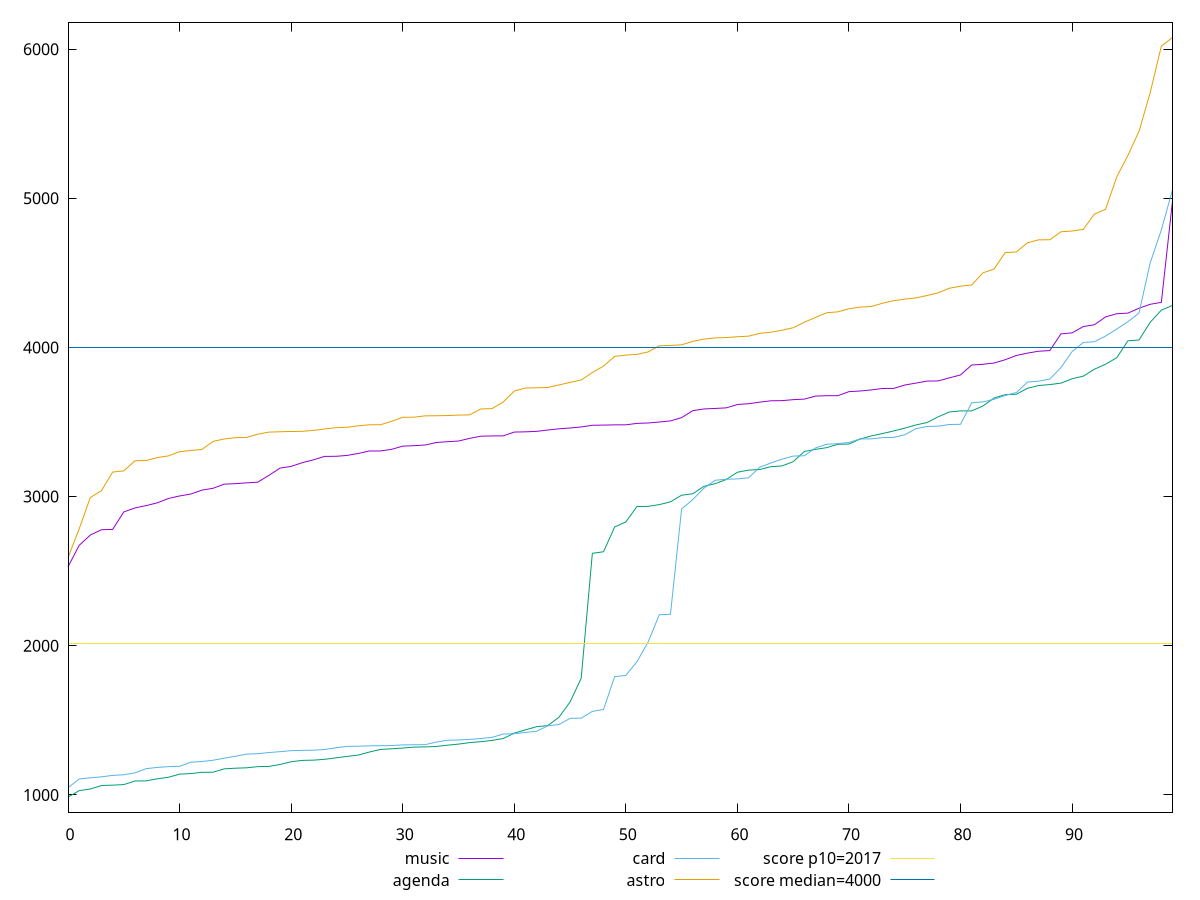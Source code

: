 reset

$music <<EOF
0 2528.7719999999995
1 2672.995999999998
2 2742.1879999999956
3 2778.031999999994
4 2779.707999999993
5 2896.967999999988
6 2923.923999999993
7 2939.5239999999944
8 2958.155999999994
9 2987.323999999989
10 3004.1479999999947
11 3016.927999999993
12 3043.2999999999965
13 3055.6119999999955
14 3083.5399999999927
15 3086.587999999989
16 3091.9839999999913
17 3096.427999999993
18 3141.9639999999927
19 3191.0319999999892
20 3202.295999999993
21 3227.4039999999945
22 3246.2239999999915
23 3269.7839999999956
24 3269.899999999991
25 3275.8399999999915
26 3288.939999999984
27 3305.635999999997
28 3306.00799999999
29 3316.7679999999937
30 3338.3039999999883
31 3341.211999999989
32 3345.635999999992
33 3362.487999999992
34 3368.011999999994
35 3372.331999999992
36 3390.391999999989
37 3404.8239999999955
38 3406.5679999999875
39 3407.111999999988
40 3432.575999999986
41 3434.1999999999884
42 3437.3119999999917
43 3446.195999999989
44 3454.467999999996
45 3459.72799999999
46 3466.8239999999955
47 3478.147999999991
48 3479.3479999999863
49 3480.89999999999
50 3481.055999999992
51 3490.895999999988
52 3493.52399999999
53 3499.9239999999954
54 3507.3079999999954
55 3529.4599999999887
56 3576.0839999999903
57 3587.5359999999932
58 3590.943999999993
59 3594.8079999999914
60 3617.4679999999926
61 3622.5559999999905
62 3633.21999999999
63 3642.2279999999964
64 3643.2959999999925
65 3649.871999999989
66 3653.5159999999887
67 3673.899999999991
68 3676.3079999999895
69 3676.4919999999906
70 3703.619999999995
71 3707.8599999999883
72 3715.0519999999924
73 3724.787999999993
74 3725.3239999999887
75 3747.879999999988
76 3760.767999999993
77 3774.2839999999915
78 3775.619999999983
79 3796.3239999999887
80 3815.559999999985
81 3882.1239999999807
82 3886.867999999992
83 3895.4439999999863
84 3917.407999999993
85 3946.1599999999903
86 3961.87999999999
87 3974.6399999999903
88 3978.7159999999944
89 4090.643999999991
90 4097.95199999999
91 4139.91999999999
92 4152.007999999993
93 4204.643999999993
94 4226.075999999986
95 4230.111999999991
96 4263.183999999991
97 4289.291999999984
98 4302.451999999989
99 4981.827999999987
EOF

$agenda <<EOF
0 984.7800000000008
1 1028.3680000000006
2 1039.2600000000007
3 1063.0600000000013
4 1065.1840000000007
5 1069.0760000000014
6 1093.1720000000012
7 1093.936000000001
8 1107.5920000000015
9 1118.1320000000012
10 1139.1560000000006
11 1142.6240000000007
12 1151.368000000001
13 1151.820000000001
14 1174.4560000000006
15 1178.8360000000007
16 1181.4720000000007
17 1189.432000000001
18 1190.9920000000009
19 1203.7920000000006
20 1221.9720000000004
21 1231.2480000000005
22 1232.8440000000005
23 1238.476000000001
24 1248.0280000000005
25 1257.896000000001
26 1266.6080000000004
27 1287.0400000000009
28 1304.5320000000015
29 1308.920000000001
30 1314.0400000000009
31 1320.0679999999995
32 1321.6800000000005
33 1324.5040000000008
34 1333.104000000001
35 1340.3559999999998
36 1350.528000000001
37 1356.544000000001
38 1364.9480000000008
39 1377.8760000000004
40 1413.9639999999993
41 1436.008
42 1457.2880000000005
43 1464.4240000000004
44 1519.9640000000009
45 1622.7879999999989
46 1781.6920000000005
47 2619.699999999998
48 2630.067999999997
49 2796.4599999999828
50 2830.0999999999854
51 2933.6719999999987
52 2934.4239999999863
53 2946.2599999999993
54 2964.8359999999893
55 3009.2799999999925
56 3018.975999999987
57 3068.876000000001
58 3086.507999999987
59 3114.715999999989
60 3163.379999999982
61 3177.4399999999923
62 3181.4879999999903
63 3200.559999999989
64 3205.531999999988
65 3234.307999999991
66 3302.4439999999845
67 3316.3639999999905
68 3328.123999999987
69 3350.9559999999874
70 3352.2239999999842
71 3385.8599999999883
72 3406.9239999999863
73 3422.719999999986
74 3439.971999999988
75 3458.9559999999865
76 3480.243999999986
77 3496.575999999991
78 3535.01999999999
79 3567.3639999999896
80 3574.2999999999874
81 3574.635999999988
82 3607.167999999985
83 3660.5919999999883
84 3683.5079999999853
85 3686.1679999999938
86 3726.3039999999714
87 3744.6559999999854
88 3750.94799999999
89 3760.607999999985
90 3790.183999999991
91 3807.24399999999
92 3854.087999999987
93 3887.359999999985
94 3930.9319999999857
95 4044.1679999999888
96 4049.839999999989
97 4168.427999999988
98 4250.247999999984
99 4281.6799999999885
EOF

$card <<EOF
0 1047.3360000000007
1 1106.9720000000002
2 1114.3360000000005
3 1120.9960000000008
4 1130.5600000000004
5 1134.8840000000007
6 1147.6280000000002
7 1175.7040000000004
8 1184.1920000000014
9 1189.2840000000006
10 1191.608000000001
11 1218.9280000000006
12 1223.7280000000003
13 1232.2440000000001
14 1246.1840000000004
15 1258.6680000000008
16 1273.3360000000007
17 1276.1760000000006
18 1283.9600000000003
19 1289.4799999999998
20 1296.576000000001
21 1298.304000000001
22 1299.7360000000008
23 1303.9880000000005
24 1315.608
25 1325.1680000000006
26 1326.1160000000007
27 1328.8120000000001
28 1329.7640000000006
29 1330.6320000000014
30 1335.1000000000013
31 1336.0640000000003
32 1336.5760000000005
33 1353.7600000000007
34 1366.2200000000005
35 1367.956000000001
36 1371.9400000000003
37 1378.1720000000007
38 1385.3480000000006
39 1407.8360000000007
40 1409.9399999999998
41 1418.5279999999998
42 1426.6639999999998
43 1462.9160000000002
44 1471.8599999999988
45 1513.1720000000003
46 1514.568
47 1559.732000000001
48 1572.400000000001
49 1792.608
50 1800.867999999999
51 1893.6200000000001
52 2025.012
53 2207.7319999999913
54 2210.864000000001
55 2916.811999999987
56 2980.083999999995
57 3056.2519999999886
58 3109.215999999999
59 3116.379999999991
60 3118.407999999987
61 3126.2039999999856
62 3196.599999999998
63 3225.279999999987
64 3251.003999999987
65 3271.563999999999
66 3273.543999999985
67 3326.199999999987
68 3350.855999999986
69 3354.547999999986
70 3362.9479999999894
71 3386.6479999999906
72 3386.8799999999896
73 3395.3639999999878
74 3396.6959999999876
75 3414.3159999999884
76 3455.21599999999
77 3470.2199999999857
78 3472.295999999991
79 3483.203999999994
80 3484.7599999999825
81 3629.0439999999844
82 3634.751999999988
83 3652.0999999999863
84 3677.5119999999897
85 3697.391999999988
86 3767.8039999999896
87 3773.7279999999846
88 3787.9359999999824
89 3864.9599999999905
90 3972.063999999984
91 4033.3279999999922
92 4038.375999999992
93 4076.4719999999907
94 4123.091999999988
95 4172.559999999991
96 4230.831999999989
97 4566.7159999999885
98 4787.323999999995
99 5057.019999999984
EOF

$astro <<EOF
0 2590.3959999999956
1 2783.491999999998
2 2993.8279999999995
3 3039.8159999999984
4 3164.5599999999977
5 3172.496000000001
6 3239.7359999999985
7 3242.147999999996
8 3261.3079999999964
9 3272.831999999996
10 3301.099999999998
11 3309.3120000000004
12 3315.467999999997
13 3370.0239999999976
14 3386.4039999999995
15 3394.983999999999
16 3396.667999999998
17 3418.1559999999977
18 3432.2039999999974
19 3434.712
20 3436.571999999999
21 3437.5359999999973
22 3443.659999999999
23 3453.3720000000003
24 3461.9040000000005
25 3464.5439999999962
26 3474.7279999999987
27 3481.259999999998
28 3481.6079999999984
29 3504.6319999999982
30 3531.6679999999947
31 3532.387999999996
32 3541.2039999999997
33 3542.055999999995
34 3543.1320000000005
35 3546.4159999999997
36 3548.0159999999946
37 3587.6800000000003
38 3589.6919999999927
39 3633.6239999999993
40 3707.52
41 3727.8799999999947
42 3729.4760000000006
43 3731.511999999997
44 3748.363999999993
45 3766.211999999996
46 3781.6999999999966
47 3831.5879999999993
48 3875.343999999995
49 3939.9359999999906
50 3948.7199999999966
51 3953.2239999999965
52 3970.059999999992
53 4011.323999999994
54 4013.3919999999966
55 4017.5599999999918
56 4040.9360000000033
57 4055.9319999999952
58 4063.939999999991
59 4066.2439999999992
60 4071.9959999999915
61 4075.4559999999965
62 4094.4039999999945
63 4102.019999999996
64 4115.491999999994
65 4131.983999999998
66 4169.403999999993
67 4201.251999999994
68 4232.635999999996
69 4238.575999999997
70 4259.099999999995
71 4270.643999999996
72 4274.276
73 4296.287999999992
74 4313.235999999996
75 4323.707999999988
76 4332.323999999993
77 4348.143999999995
78 4366.187999999995
79 4396.93199999999
80 4410.627999999994
81 4418.771999999997
82 4500.039999999989
83 4525.492000000003
84 4636.007999999992
85 4640.220000000003
86 4701.431999999994
87 4721.583999999991
88 4721.819999999996
89 4775.391999999995
90 4780.599999999998
91 4791.463999999989
92 4894.104000000004
93 4926.179999999997
94 5142.735999999992
95 5286.839999999996
96 5449.715999999988
97 5707.43999999999
98 6020.3759999999875
99 6078.143999999991
EOF

set key outside below
set xrange [0:99]
set yrange [882.912720000001:6180.011279999991]
set trange [882.912720000001:6180.011279999991]
set terminal svg size 640, 560 enhanced background rgb 'white'
set output "reports/report_00028_2021-02-24T12-49-42.674Z/mainthread-work-breakdown/comparison/sorted/all_raw.svg"

plot $music title "music" with line, \
     $agenda title "agenda" with line, \
     $card title "card" with line, \
     $astro title "astro" with line, \
     2017 title "score p10=2017", \
     4000 title "score median=4000"

reset
